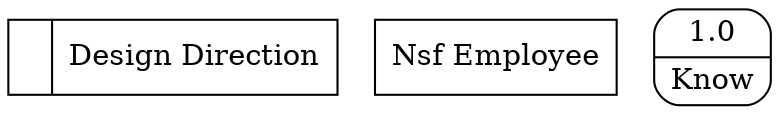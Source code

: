 digraph dfd2{ 
node[shape=record]
200 [label="<f0>  |<f1> Design Direction " ];
201 [label="Nsf Employee" shape=box];
202 [label="{<f0> 1.0|<f1> Know }" shape=Mrecord];
}